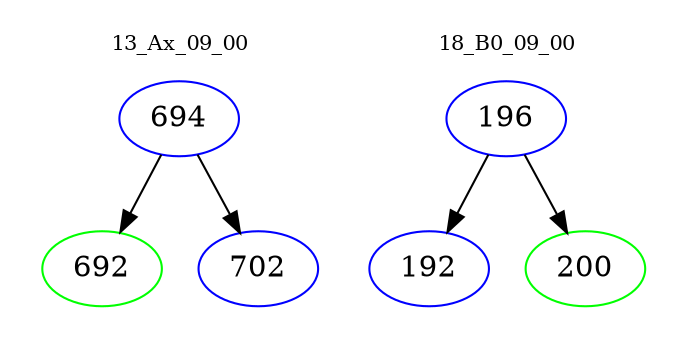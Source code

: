 digraph{
subgraph cluster_0 {
color = white
label = "13_Ax_09_00";
fontsize=10;
T0_694 [label="694", color="blue"]
T0_694 -> T0_692 [color="black"]
T0_692 [label="692", color="green"]
T0_694 -> T0_702 [color="black"]
T0_702 [label="702", color="blue"]
}
subgraph cluster_1 {
color = white
label = "18_B0_09_00";
fontsize=10;
T1_196 [label="196", color="blue"]
T1_196 -> T1_192 [color="black"]
T1_192 [label="192", color="blue"]
T1_196 -> T1_200 [color="black"]
T1_200 [label="200", color="green"]
}
}
